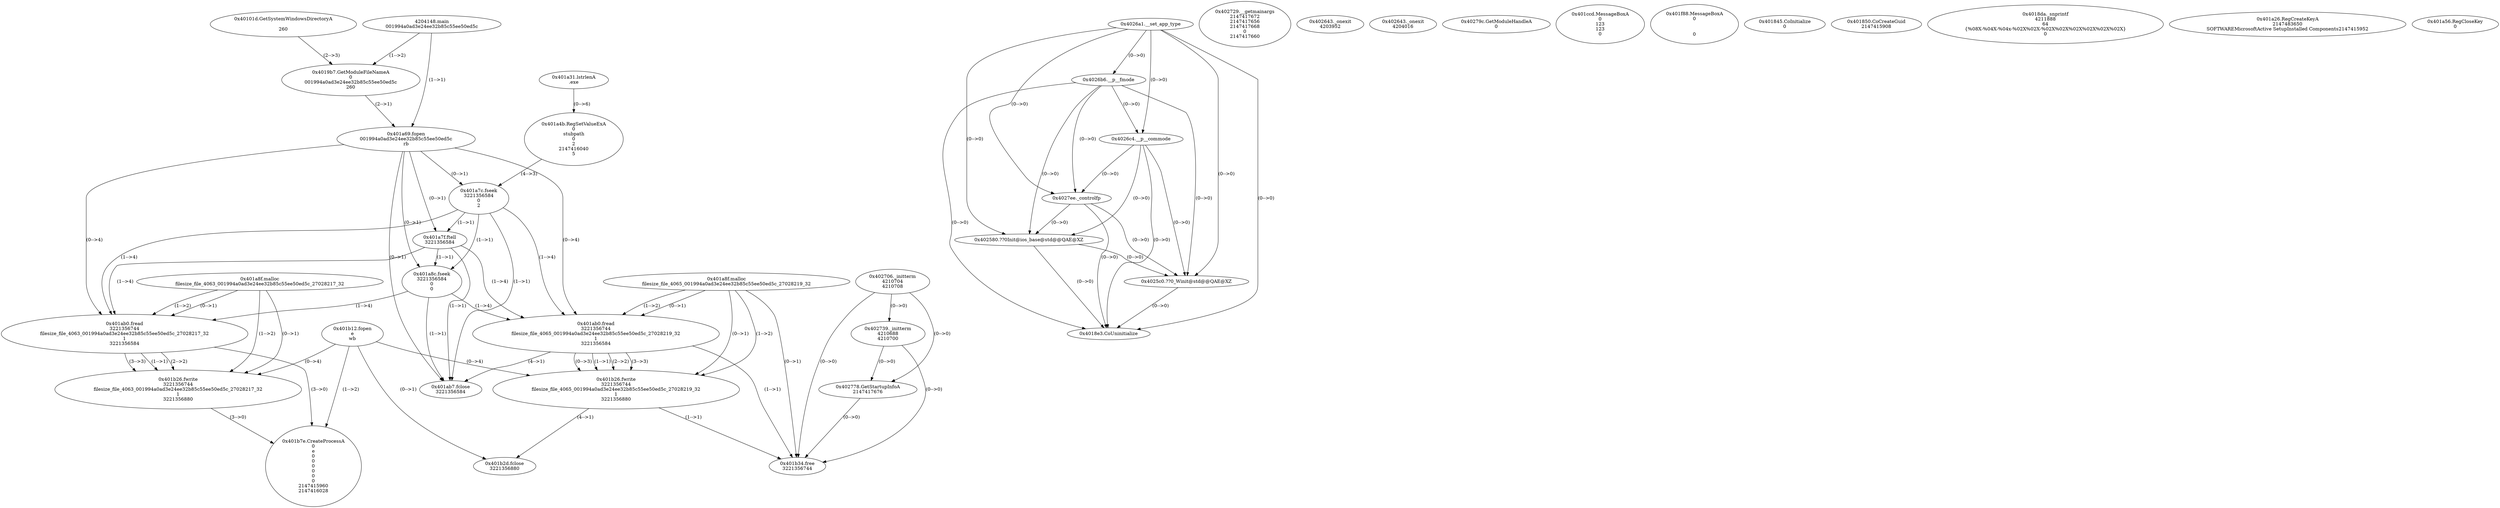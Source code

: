 // Global SCDG with merge call
digraph {
	0 [label="4204148.main
001994a0ad3e24ee32b85c55ee50ed5c"]
	1 [label="0x4026a1.__set_app_type
"]
	2 [label="0x4026b6.__p__fmode
"]
	1 -> 2 [label="(0-->0)"]
	3 [label="0x4026c4.__p__commode
"]
	1 -> 3 [label="(0-->0)"]
	2 -> 3 [label="(0-->0)"]
	4 [label="0x4027ee._controlfp
"]
	1 -> 4 [label="(0-->0)"]
	2 -> 4 [label="(0-->0)"]
	3 -> 4 [label="(0-->0)"]
	5 [label="0x402706._initterm
4210704
4210708"]
	6 [label="0x402729.__getmainargs
2147417672
2147417656
2147417668
0
2147417660"]
	7 [label="0x402739._initterm
4210688
4210700"]
	5 -> 7 [label="(0-->0)"]
	8 [label="0x402580.??0Init@ios_base@std@@QAE@XZ
"]
	1 -> 8 [label="(0-->0)"]
	2 -> 8 [label="(0-->0)"]
	3 -> 8 [label="(0-->0)"]
	4 -> 8 [label="(0-->0)"]
	9 [label="0x402643._onexit
4203952"]
	10 [label="0x4025c0.??0_Winit@std@@QAE@XZ
"]
	1 -> 10 [label="(0-->0)"]
	2 -> 10 [label="(0-->0)"]
	3 -> 10 [label="(0-->0)"]
	4 -> 10 [label="(0-->0)"]
	8 -> 10 [label="(0-->0)"]
	11 [label="0x402643._onexit
4204016"]
	12 [label="0x402778.GetStartupInfoA
2147417676"]
	5 -> 12 [label="(0-->0)"]
	7 -> 12 [label="(0-->0)"]
	13 [label="0x40279c.GetModuleHandleA
0"]
	14 [label="0x401ccd.MessageBoxA
0
123
123
0"]
	15 [label="0x401f88.MessageBoxA
0


0"]
	16 [label="0x401845.CoInitialize
0"]
	17 [label="0x401850.CoCreateGuid
2147415908"]
	18 [label="0x4018da._snprintf
4211888
64
{%08X-%04X-%04x-%02X%02X-%02X%02X%02X%02X%02X%02X}
0"]
	19 [label="0x4018e3.CoUninitialize
"]
	1 -> 19 [label="(0-->0)"]
	2 -> 19 [label="(0-->0)"]
	3 -> 19 [label="(0-->0)"]
	4 -> 19 [label="(0-->0)"]
	8 -> 19 [label="(0-->0)"]
	10 -> 19 [label="(0-->0)"]
	20 [label="0x40101d.GetSystemWindowsDirectoryA

260"]
	21 [label="0x4019b7.GetModuleFileNameA
0
001994a0ad3e24ee32b85c55ee50ed5c
260"]
	0 -> 21 [label="(1-->2)"]
	20 -> 21 [label="(2-->3)"]
	22 [label="0x401a26.RegCreateKeyA
2147483650
SOFTWARE\Microsoft\Active Setup\Installed Components\
2147415952"]
	23 [label="0x401a31.lstrlenA
\.exe"]
	24 [label="0x401a4b.RegSetValueExA
0
stubpath
0
2
2147416040
5"]
	23 -> 24 [label="(0-->6)"]
	25 [label="0x401a56.RegCloseKey
0"]
	26 [label="0x401a69.fopen
001994a0ad3e24ee32b85c55ee50ed5c
rb"]
	0 -> 26 [label="(1-->1)"]
	21 -> 26 [label="(2-->1)"]
	27 [label="0x401a7c.fseek
3221356584
0
2"]
	26 -> 27 [label="(0-->1)"]
	24 -> 27 [label="(4-->3)"]
	28 [label="0x401a7f.ftell
3221356584"]
	26 -> 28 [label="(0-->1)"]
	27 -> 28 [label="(1-->1)"]
	29 [label="0x401a8c.fseek
3221356584
0
0"]
	26 -> 29 [label="(0-->1)"]
	27 -> 29 [label="(1-->1)"]
	28 -> 29 [label="(1-->1)"]
	30 [label="0x401a8f.malloc
filesize_file_4065_001994a0ad3e24ee32b85c55ee50ed5c_27028219_32"]
	31 [label="0x401ab0.fread
3221356744
filesize_file_4065_001994a0ad3e24ee32b85c55ee50ed5c_27028219_32
1
3221356584"]
	30 -> 31 [label="(0-->1)"]
	30 -> 31 [label="(1-->2)"]
	26 -> 31 [label="(0-->4)"]
	27 -> 31 [label="(1-->4)"]
	28 -> 31 [label="(1-->4)"]
	29 -> 31 [label="(1-->4)"]
	32 [label="0x401ab7.fclose
3221356584"]
	26 -> 32 [label="(0-->1)"]
	27 -> 32 [label="(1-->1)"]
	28 -> 32 [label="(1-->1)"]
	29 -> 32 [label="(1-->1)"]
	31 -> 32 [label="(4-->1)"]
	33 [label="0x401b12.fopen
e
wb"]
	34 [label="0x401b26.fwrite
3221356744
filesize_file_4065_001994a0ad3e24ee32b85c55ee50ed5c_27028219_32
1
3221356880"]
	30 -> 34 [label="(0-->1)"]
	31 -> 34 [label="(1-->1)"]
	30 -> 34 [label="(1-->2)"]
	31 -> 34 [label="(2-->2)"]
	31 -> 34 [label="(3-->3)"]
	31 -> 34 [label="(0-->3)"]
	33 -> 34 [label="(0-->4)"]
	35 [label="0x401b2d.fclose
3221356880"]
	33 -> 35 [label="(0-->1)"]
	34 -> 35 [label="(4-->1)"]
	36 [label="0x401b34.free
3221356744"]
	30 -> 36 [label="(0-->1)"]
	31 -> 36 [label="(1-->1)"]
	34 -> 36 [label="(1-->1)"]
	5 -> 36 [label="(0-->0)"]
	7 -> 36 [label="(0-->0)"]
	12 -> 36 [label="(0-->0)"]
	37 [label="0x401a8f.malloc
filesize_file_4063_001994a0ad3e24ee32b85c55ee50ed5c_27028217_32"]
	38 [label="0x401ab0.fread
3221356744
filesize_file_4063_001994a0ad3e24ee32b85c55ee50ed5c_27028217_32
1
3221356584"]
	37 -> 38 [label="(0-->1)"]
	37 -> 38 [label="(1-->2)"]
	26 -> 38 [label="(0-->4)"]
	27 -> 38 [label="(1-->4)"]
	28 -> 38 [label="(1-->4)"]
	29 -> 38 [label="(1-->4)"]
	39 [label="0x401b26.fwrite
3221356744
filesize_file_4063_001994a0ad3e24ee32b85c55ee50ed5c_27028217_32
1
3221356880"]
	37 -> 39 [label="(0-->1)"]
	38 -> 39 [label="(1-->1)"]
	37 -> 39 [label="(1-->2)"]
	38 -> 39 [label="(2-->2)"]
	38 -> 39 [label="(3-->3)"]
	33 -> 39 [label="(0-->4)"]
	40 [label="0x401b7e.CreateProcessA
0
e
0
0
0
0
0
0
2147415960
2147416028"]
	33 -> 40 [label="(1-->2)"]
	38 -> 40 [label="(3-->0)"]
	39 -> 40 [label="(3-->0)"]
}
